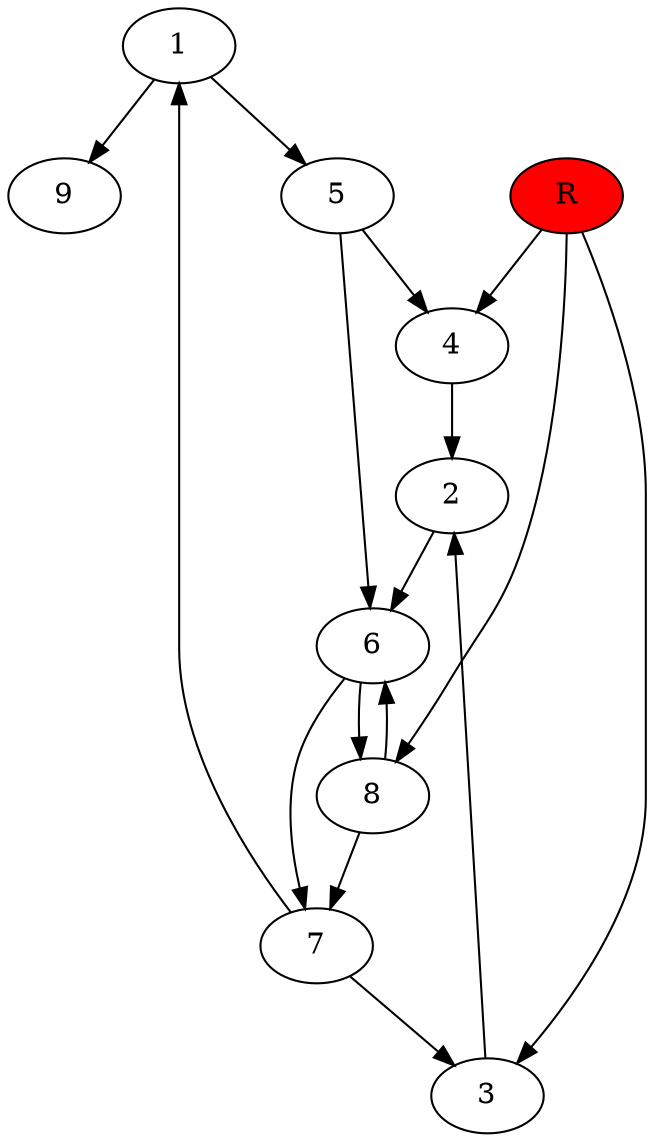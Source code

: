 digraph prb74918 {
	1
	2
	3
	4
	5
	6
	7
	8
	R [fillcolor="#ff0000" style=filled]
	1 -> 5
	1 -> 9
	2 -> 6
	3 -> 2
	4 -> 2
	5 -> 4
	5 -> 6
	6 -> 7
	6 -> 8
	7 -> 1
	7 -> 3
	8 -> 6
	8 -> 7
	R -> 3
	R -> 4
	R -> 8
}
